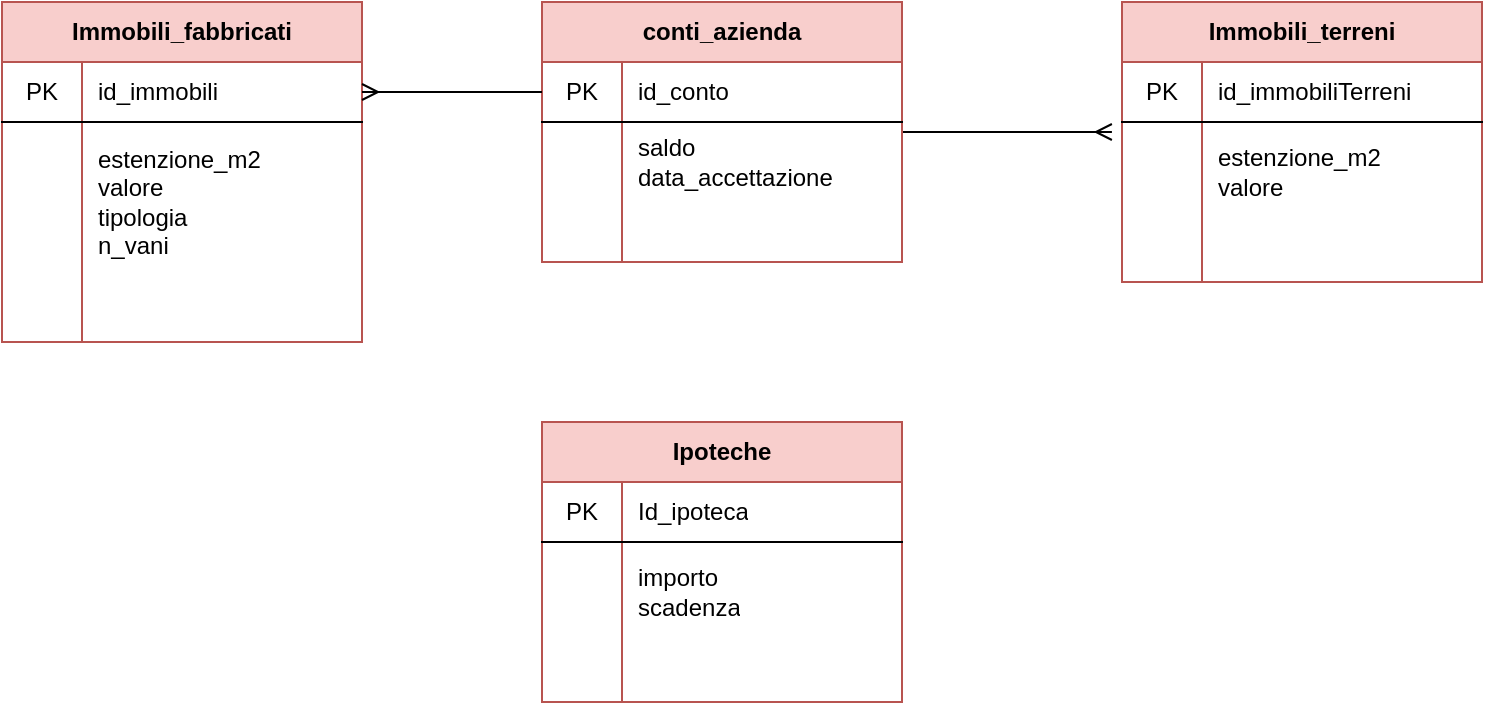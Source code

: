 <mxfile version="14.2.3" type="github">
  <diagram id="C5RBs43oDa-KdzZeNtuy" name="Page-1">
    <mxGraphModel dx="765" dy="497" grid="1" gridSize="10" guides="1" tooltips="1" connect="1" arrows="1" fold="1" page="1" pageScale="1" pageWidth="827" pageHeight="1169" math="0" shadow="0">
      <root>
        <mxCell id="WIyWlLk6GJQsqaUBKTNV-0" />
        <mxCell id="WIyWlLk6GJQsqaUBKTNV-1" parent="WIyWlLk6GJQsqaUBKTNV-0" />
        <mxCell id="9gK_UdOl_8UElKt1ixqX-40" style="edgeStyle=orthogonalEdgeStyle;rounded=0;orthogonalLoop=1;jettySize=auto;html=1;entryX=-0.028;entryY=0.1;entryDx=0;entryDy=0;entryPerimeter=0;endArrow=ERmany;endFill=0;" edge="1" parent="WIyWlLk6GJQsqaUBKTNV-1" source="9gK_UdOl_8UElKt1ixqX-0" target="9gK_UdOl_8UElKt1ixqX-14">
          <mxGeometry relative="1" as="geometry" />
        </mxCell>
        <mxCell id="9gK_UdOl_8UElKt1ixqX-0" value="conti_azienda" style="shape=table;html=1;whiteSpace=wrap;startSize=30;container=1;collapsible=0;childLayout=tableLayout;fixedRows=1;rowLines=0;fontStyle=1;align=center;fillColor=#f8cecc;strokeColor=#b85450;" vertex="1" parent="WIyWlLk6GJQsqaUBKTNV-1">
          <mxGeometry x="300" y="40" width="180" height="130" as="geometry" />
        </mxCell>
        <mxCell id="9gK_UdOl_8UElKt1ixqX-1" value="" style="shape=partialRectangle;html=1;whiteSpace=wrap;collapsible=0;dropTarget=0;pointerEvents=0;fillColor=none;top=0;left=0;bottom=1;right=0;points=[[0,0.5],[1,0.5]];portConstraint=eastwest;" vertex="1" parent="9gK_UdOl_8UElKt1ixqX-0">
          <mxGeometry y="30" width="180" height="30" as="geometry" />
        </mxCell>
        <mxCell id="9gK_UdOl_8UElKt1ixqX-2" value="PK" style="shape=partialRectangle;html=1;whiteSpace=wrap;connectable=0;fillColor=none;top=0;left=0;bottom=0;right=0;overflow=hidden;" vertex="1" parent="9gK_UdOl_8UElKt1ixqX-1">
          <mxGeometry width="40" height="30" as="geometry" />
        </mxCell>
        <mxCell id="9gK_UdOl_8UElKt1ixqX-3" value="id_conto" style="shape=partialRectangle;html=1;whiteSpace=wrap;connectable=0;fillColor=none;top=0;left=0;bottom=0;right=0;align=left;spacingLeft=6;overflow=hidden;" vertex="1" parent="9gK_UdOl_8UElKt1ixqX-1">
          <mxGeometry x="40" width="140" height="30" as="geometry" />
        </mxCell>
        <mxCell id="9gK_UdOl_8UElKt1ixqX-4" value="" style="shape=partialRectangle;html=1;whiteSpace=wrap;collapsible=0;dropTarget=0;pointerEvents=0;fillColor=none;top=0;left=0;bottom=0;right=0;points=[[0,0.5],[1,0.5]];portConstraint=eastwest;" vertex="1" parent="9gK_UdOl_8UElKt1ixqX-0">
          <mxGeometry y="60" width="180" height="40" as="geometry" />
        </mxCell>
        <mxCell id="9gK_UdOl_8UElKt1ixqX-5" value="" style="shape=partialRectangle;html=1;whiteSpace=wrap;connectable=0;fillColor=none;top=0;left=0;bottom=0;right=0;overflow=hidden;" vertex="1" parent="9gK_UdOl_8UElKt1ixqX-4">
          <mxGeometry width="40" height="40" as="geometry" />
        </mxCell>
        <mxCell id="9gK_UdOl_8UElKt1ixqX-6" value="saldo&lt;br&gt;data_accettazione" style="shape=partialRectangle;html=1;whiteSpace=wrap;connectable=0;fillColor=none;top=0;left=0;bottom=0;right=0;align=left;spacingLeft=6;overflow=hidden;" vertex="1" parent="9gK_UdOl_8UElKt1ixqX-4">
          <mxGeometry x="40" width="140" height="40" as="geometry" />
        </mxCell>
        <mxCell id="9gK_UdOl_8UElKt1ixqX-7" value="" style="shape=partialRectangle;html=1;whiteSpace=wrap;collapsible=0;dropTarget=0;pointerEvents=0;fillColor=none;top=0;left=0;bottom=0;right=0;points=[[0,0.5],[1,0.5]];portConstraint=eastwest;" vertex="1" parent="9gK_UdOl_8UElKt1ixqX-0">
          <mxGeometry y="100" width="180" height="30" as="geometry" />
        </mxCell>
        <mxCell id="9gK_UdOl_8UElKt1ixqX-8" value="" style="shape=partialRectangle;html=1;whiteSpace=wrap;connectable=0;fillColor=none;top=0;left=0;bottom=0;right=0;overflow=hidden;" vertex="1" parent="9gK_UdOl_8UElKt1ixqX-7">
          <mxGeometry width="40" height="30" as="geometry" />
        </mxCell>
        <mxCell id="9gK_UdOl_8UElKt1ixqX-9" value="" style="shape=partialRectangle;html=1;whiteSpace=wrap;connectable=0;fillColor=none;top=0;left=0;bottom=0;right=0;align=left;spacingLeft=6;overflow=hidden;" vertex="1" parent="9gK_UdOl_8UElKt1ixqX-7">
          <mxGeometry x="40" width="140" height="30" as="geometry" />
        </mxCell>
        <mxCell id="9gK_UdOl_8UElKt1ixqX-10" value="Immobili_terreni" style="shape=table;html=1;whiteSpace=wrap;startSize=30;container=1;collapsible=0;childLayout=tableLayout;fixedRows=1;rowLines=0;fontStyle=1;align=center;fillColor=#f8cecc;strokeColor=#b85450;" vertex="1" parent="WIyWlLk6GJQsqaUBKTNV-1">
          <mxGeometry x="590" y="40" width="180" height="140" as="geometry" />
        </mxCell>
        <mxCell id="9gK_UdOl_8UElKt1ixqX-11" value="" style="shape=partialRectangle;html=1;whiteSpace=wrap;collapsible=0;dropTarget=0;pointerEvents=0;fillColor=none;top=0;left=0;bottom=1;right=0;points=[[0,0.5],[1,0.5]];portConstraint=eastwest;" vertex="1" parent="9gK_UdOl_8UElKt1ixqX-10">
          <mxGeometry y="30" width="180" height="30" as="geometry" />
        </mxCell>
        <mxCell id="9gK_UdOl_8UElKt1ixqX-12" value="PK" style="shape=partialRectangle;html=1;whiteSpace=wrap;connectable=0;fillColor=none;top=0;left=0;bottom=0;right=0;overflow=hidden;" vertex="1" parent="9gK_UdOl_8UElKt1ixqX-11">
          <mxGeometry width="40" height="30" as="geometry" />
        </mxCell>
        <mxCell id="9gK_UdOl_8UElKt1ixqX-13" value="id_immobiliTerreni" style="shape=partialRectangle;html=1;whiteSpace=wrap;connectable=0;fillColor=none;top=0;left=0;bottom=0;right=0;align=left;spacingLeft=6;overflow=hidden;" vertex="1" parent="9gK_UdOl_8UElKt1ixqX-11">
          <mxGeometry x="40" width="140" height="30" as="geometry" />
        </mxCell>
        <mxCell id="9gK_UdOl_8UElKt1ixqX-14" value="" style="shape=partialRectangle;html=1;whiteSpace=wrap;collapsible=0;dropTarget=0;pointerEvents=0;fillColor=none;top=0;left=0;bottom=0;right=0;points=[[0,0.5],[1,0.5]];portConstraint=eastwest;" vertex="1" parent="9gK_UdOl_8UElKt1ixqX-10">
          <mxGeometry y="60" width="180" height="50" as="geometry" />
        </mxCell>
        <mxCell id="9gK_UdOl_8UElKt1ixqX-15" value="" style="shape=partialRectangle;html=1;whiteSpace=wrap;connectable=0;fillColor=none;top=0;left=0;bottom=0;right=0;overflow=hidden;" vertex="1" parent="9gK_UdOl_8UElKt1ixqX-14">
          <mxGeometry width="40" height="50" as="geometry" />
        </mxCell>
        <mxCell id="9gK_UdOl_8UElKt1ixqX-16" value="estenzione_m2&lt;br&gt;valore" style="shape=partialRectangle;html=1;whiteSpace=wrap;connectable=0;fillColor=none;top=0;left=0;bottom=0;right=0;align=left;spacingLeft=6;overflow=hidden;" vertex="1" parent="9gK_UdOl_8UElKt1ixqX-14">
          <mxGeometry x="40" width="140" height="50" as="geometry" />
        </mxCell>
        <mxCell id="9gK_UdOl_8UElKt1ixqX-17" value="" style="shape=partialRectangle;html=1;whiteSpace=wrap;collapsible=0;dropTarget=0;pointerEvents=0;fillColor=none;top=0;left=0;bottom=0;right=0;points=[[0,0.5],[1,0.5]];portConstraint=eastwest;" vertex="1" parent="9gK_UdOl_8UElKt1ixqX-10">
          <mxGeometry y="110" width="180" height="30" as="geometry" />
        </mxCell>
        <mxCell id="9gK_UdOl_8UElKt1ixqX-18" value="" style="shape=partialRectangle;html=1;whiteSpace=wrap;connectable=0;fillColor=none;top=0;left=0;bottom=0;right=0;overflow=hidden;" vertex="1" parent="9gK_UdOl_8UElKt1ixqX-17">
          <mxGeometry width="40" height="30" as="geometry" />
        </mxCell>
        <mxCell id="9gK_UdOl_8UElKt1ixqX-19" value="" style="shape=partialRectangle;html=1;whiteSpace=wrap;connectable=0;fillColor=none;top=0;left=0;bottom=0;right=0;align=left;spacingLeft=6;overflow=hidden;" vertex="1" parent="9gK_UdOl_8UElKt1ixqX-17">
          <mxGeometry x="40" width="140" height="30" as="geometry" />
        </mxCell>
        <mxCell id="9gK_UdOl_8UElKt1ixqX-20" value="Immobili_fabbricati" style="shape=table;html=1;whiteSpace=wrap;startSize=30;container=1;collapsible=0;childLayout=tableLayout;fixedRows=1;rowLines=0;fontStyle=1;align=center;fillColor=#f8cecc;strokeColor=#b85450;" vertex="1" parent="WIyWlLk6GJQsqaUBKTNV-1">
          <mxGeometry x="30" y="40" width="180" height="170" as="geometry" />
        </mxCell>
        <mxCell id="9gK_UdOl_8UElKt1ixqX-21" value="" style="shape=partialRectangle;html=1;whiteSpace=wrap;collapsible=0;dropTarget=0;pointerEvents=0;fillColor=none;top=0;left=0;bottom=1;right=0;points=[[0,0.5],[1,0.5]];portConstraint=eastwest;" vertex="1" parent="9gK_UdOl_8UElKt1ixqX-20">
          <mxGeometry y="30" width="180" height="30" as="geometry" />
        </mxCell>
        <mxCell id="9gK_UdOl_8UElKt1ixqX-22" value="PK" style="shape=partialRectangle;html=1;whiteSpace=wrap;connectable=0;fillColor=none;top=0;left=0;bottom=0;right=0;overflow=hidden;" vertex="1" parent="9gK_UdOl_8UElKt1ixqX-21">
          <mxGeometry width="40" height="30" as="geometry" />
        </mxCell>
        <mxCell id="9gK_UdOl_8UElKt1ixqX-23" value="id_immobili" style="shape=partialRectangle;html=1;whiteSpace=wrap;connectable=0;fillColor=none;top=0;left=0;bottom=0;right=0;align=left;spacingLeft=6;overflow=hidden;" vertex="1" parent="9gK_UdOl_8UElKt1ixqX-21">
          <mxGeometry x="40" width="140" height="30" as="geometry" />
        </mxCell>
        <mxCell id="9gK_UdOl_8UElKt1ixqX-24" value="" style="shape=partialRectangle;html=1;whiteSpace=wrap;collapsible=0;dropTarget=0;pointerEvents=0;fillColor=none;top=0;left=0;bottom=0;right=0;points=[[0,0.5],[1,0.5]];portConstraint=eastwest;" vertex="1" parent="9gK_UdOl_8UElKt1ixqX-20">
          <mxGeometry y="60" width="180" height="80" as="geometry" />
        </mxCell>
        <mxCell id="9gK_UdOl_8UElKt1ixqX-25" value="" style="shape=partialRectangle;html=1;whiteSpace=wrap;connectable=0;fillColor=none;top=0;left=0;bottom=0;right=0;overflow=hidden;" vertex="1" parent="9gK_UdOl_8UElKt1ixqX-24">
          <mxGeometry width="40" height="80" as="geometry" />
        </mxCell>
        <mxCell id="9gK_UdOl_8UElKt1ixqX-26" value="&lt;span&gt;estenzione_m2&lt;/span&gt;&lt;br&gt;&lt;span&gt;valore&lt;br&gt;tipologia&lt;br&gt;n_vani&lt;br&gt;&lt;/span&gt;" style="shape=partialRectangle;html=1;whiteSpace=wrap;connectable=0;fillColor=none;top=0;left=0;bottom=0;right=0;align=left;spacingLeft=6;overflow=hidden;" vertex="1" parent="9gK_UdOl_8UElKt1ixqX-24">
          <mxGeometry x="40" width="140" height="80" as="geometry" />
        </mxCell>
        <mxCell id="9gK_UdOl_8UElKt1ixqX-27" value="" style="shape=partialRectangle;html=1;whiteSpace=wrap;collapsible=0;dropTarget=0;pointerEvents=0;fillColor=none;top=0;left=0;bottom=0;right=0;points=[[0,0.5],[1,0.5]];portConstraint=eastwest;" vertex="1" parent="9gK_UdOl_8UElKt1ixqX-20">
          <mxGeometry y="140" width="180" height="30" as="geometry" />
        </mxCell>
        <mxCell id="9gK_UdOl_8UElKt1ixqX-28" value="" style="shape=partialRectangle;html=1;whiteSpace=wrap;connectable=0;fillColor=none;top=0;left=0;bottom=0;right=0;overflow=hidden;" vertex="1" parent="9gK_UdOl_8UElKt1ixqX-27">
          <mxGeometry width="40" height="30" as="geometry" />
        </mxCell>
        <mxCell id="9gK_UdOl_8UElKt1ixqX-29" value="" style="shape=partialRectangle;html=1;whiteSpace=wrap;connectable=0;fillColor=none;top=0;left=0;bottom=0;right=0;align=left;spacingLeft=6;overflow=hidden;" vertex="1" parent="9gK_UdOl_8UElKt1ixqX-27">
          <mxGeometry x="40" width="140" height="30" as="geometry" />
        </mxCell>
        <mxCell id="9gK_UdOl_8UElKt1ixqX-30" value="Ipoteche" style="shape=table;html=1;whiteSpace=wrap;startSize=30;container=1;collapsible=0;childLayout=tableLayout;fixedRows=1;rowLines=0;fontStyle=1;align=center;fillColor=#f8cecc;strokeColor=#b85450;" vertex="1" parent="WIyWlLk6GJQsqaUBKTNV-1">
          <mxGeometry x="300" y="250" width="180" height="140" as="geometry" />
        </mxCell>
        <mxCell id="9gK_UdOl_8UElKt1ixqX-31" value="" style="shape=partialRectangle;html=1;whiteSpace=wrap;collapsible=0;dropTarget=0;pointerEvents=0;fillColor=none;top=0;left=0;bottom=1;right=0;points=[[0,0.5],[1,0.5]];portConstraint=eastwest;" vertex="1" parent="9gK_UdOl_8UElKt1ixqX-30">
          <mxGeometry y="30" width="180" height="30" as="geometry" />
        </mxCell>
        <mxCell id="9gK_UdOl_8UElKt1ixqX-32" value="PK" style="shape=partialRectangle;html=1;whiteSpace=wrap;connectable=0;fillColor=none;top=0;left=0;bottom=0;right=0;overflow=hidden;" vertex="1" parent="9gK_UdOl_8UElKt1ixqX-31">
          <mxGeometry width="40" height="30" as="geometry" />
        </mxCell>
        <mxCell id="9gK_UdOl_8UElKt1ixqX-33" value="Id_ipoteca" style="shape=partialRectangle;html=1;whiteSpace=wrap;connectable=0;fillColor=none;top=0;left=0;bottom=0;right=0;align=left;spacingLeft=6;overflow=hidden;" vertex="1" parent="9gK_UdOl_8UElKt1ixqX-31">
          <mxGeometry x="40" width="140" height="30" as="geometry" />
        </mxCell>
        <mxCell id="9gK_UdOl_8UElKt1ixqX-34" value="" style="shape=partialRectangle;html=1;whiteSpace=wrap;collapsible=0;dropTarget=0;pointerEvents=0;fillColor=none;top=0;left=0;bottom=0;right=0;points=[[0,0.5],[1,0.5]];portConstraint=eastwest;" vertex="1" parent="9gK_UdOl_8UElKt1ixqX-30">
          <mxGeometry y="60" width="180" height="50" as="geometry" />
        </mxCell>
        <mxCell id="9gK_UdOl_8UElKt1ixqX-35" value="" style="shape=partialRectangle;html=1;whiteSpace=wrap;connectable=0;fillColor=none;top=0;left=0;bottom=0;right=0;overflow=hidden;" vertex="1" parent="9gK_UdOl_8UElKt1ixqX-34">
          <mxGeometry width="40" height="50" as="geometry" />
        </mxCell>
        <mxCell id="9gK_UdOl_8UElKt1ixqX-36" value="importo&lt;br&gt;scadenza" style="shape=partialRectangle;html=1;whiteSpace=wrap;connectable=0;fillColor=none;top=0;left=0;bottom=0;right=0;align=left;spacingLeft=6;overflow=hidden;" vertex="1" parent="9gK_UdOl_8UElKt1ixqX-34">
          <mxGeometry x="40" width="140" height="50" as="geometry" />
        </mxCell>
        <mxCell id="9gK_UdOl_8UElKt1ixqX-37" value="" style="shape=partialRectangle;html=1;whiteSpace=wrap;collapsible=0;dropTarget=0;pointerEvents=0;fillColor=none;top=0;left=0;bottom=0;right=0;points=[[0,0.5],[1,0.5]];portConstraint=eastwest;" vertex="1" parent="9gK_UdOl_8UElKt1ixqX-30">
          <mxGeometry y="110" width="180" height="30" as="geometry" />
        </mxCell>
        <mxCell id="9gK_UdOl_8UElKt1ixqX-38" value="" style="shape=partialRectangle;html=1;whiteSpace=wrap;connectable=0;fillColor=none;top=0;left=0;bottom=0;right=0;overflow=hidden;" vertex="1" parent="9gK_UdOl_8UElKt1ixqX-37">
          <mxGeometry width="40" height="30" as="geometry" />
        </mxCell>
        <mxCell id="9gK_UdOl_8UElKt1ixqX-39" value="" style="shape=partialRectangle;html=1;whiteSpace=wrap;connectable=0;fillColor=none;top=0;left=0;bottom=0;right=0;align=left;spacingLeft=6;overflow=hidden;" vertex="1" parent="9gK_UdOl_8UElKt1ixqX-37">
          <mxGeometry x="40" width="140" height="30" as="geometry" />
        </mxCell>
        <mxCell id="9gK_UdOl_8UElKt1ixqX-42" style="edgeStyle=orthogonalEdgeStyle;rounded=0;orthogonalLoop=1;jettySize=auto;html=1;entryX=1;entryY=0.5;entryDx=0;entryDy=0;endArrow=ERmany;endFill=0;" edge="1" parent="WIyWlLk6GJQsqaUBKTNV-1" source="9gK_UdOl_8UElKt1ixqX-1" target="9gK_UdOl_8UElKt1ixqX-21">
          <mxGeometry relative="1" as="geometry" />
        </mxCell>
      </root>
    </mxGraphModel>
  </diagram>
</mxfile>
